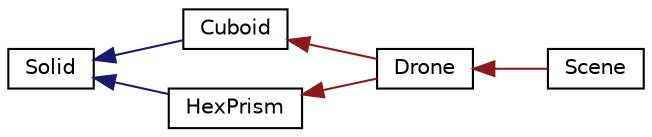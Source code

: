 digraph "Graficzna hierarchia klas"
{
 // LATEX_PDF_SIZE
  edge [fontname="Helvetica",fontsize="10",labelfontname="Helvetica",labelfontsize="10"];
  node [fontname="Helvetica",fontsize="10",shape=record];
  rankdir="LR";
  Node0 [label="Solid",height=0.2,width=0.4,color="black", fillcolor="white", style="filled",URL="$class_solid.html",tooltip="Modeluje pojęcie bryły geometycznej."];
  Node0 -> Node1 [dir="back",color="midnightblue",fontsize="10",style="solid",fontname="Helvetica"];
  Node1 [label="Cuboid",height=0.2,width=0.4,color="black", fillcolor="white", style="filled",URL="$class_cuboid.html",tooltip="Modeluje pojęcie prostopadłościanu (będącym w tym programie korpusem dronu)"];
  Node1 -> Node2 [dir="back",color="firebrick4",fontsize="10",style="solid",fontname="Helvetica"];
  Node2 [label="Drone",height=0.2,width=0.4,color="black", fillcolor="white", style="filled",URL="$class_drone.html",tooltip="Modeluje pojęcie dronu."];
  Node2 -> Node3 [dir="back",color="firebrick4",fontsize="10",style="solid",fontname="Helvetica"];
  Node3 [label="Scene",height=0.2,width=0.4,color="black", fillcolor="white", style="filled",URL="$class_scene.html",tooltip="Modeluje pojecie sceny."];
  Node0 -> Node4 [dir="back",color="midnightblue",fontsize="10",style="solid",fontname="Helvetica"];
  Node4 [label="HexPrism",height=0.2,width=0.4,color="black", fillcolor="white", style="filled",URL="$class_hex_prism.html",tooltip="Modeluje pojęcie graniastosłupa foremnego sześciokątnego (będącym w tym programie rotorami dronu)"];
  Node4 -> Node2 [dir="back",color="firebrick4",fontsize="10",style="solid",fontname="Helvetica"];
}
